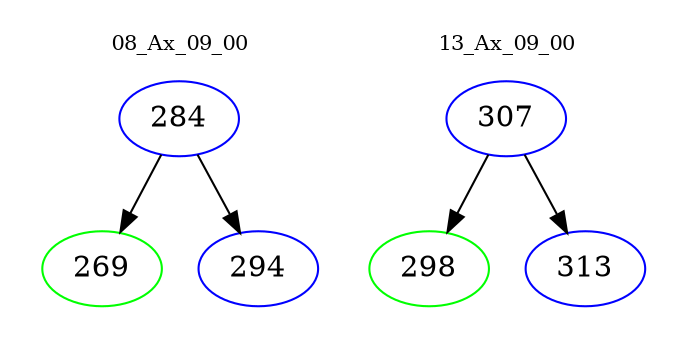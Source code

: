 digraph{
subgraph cluster_0 {
color = white
label = "08_Ax_09_00";
fontsize=10;
T0_284 [label="284", color="blue"]
T0_284 -> T0_269 [color="black"]
T0_269 [label="269", color="green"]
T0_284 -> T0_294 [color="black"]
T0_294 [label="294", color="blue"]
}
subgraph cluster_1 {
color = white
label = "13_Ax_09_00";
fontsize=10;
T1_307 [label="307", color="blue"]
T1_307 -> T1_298 [color="black"]
T1_298 [label="298", color="green"]
T1_307 -> T1_313 [color="black"]
T1_313 [label="313", color="blue"]
}
}
